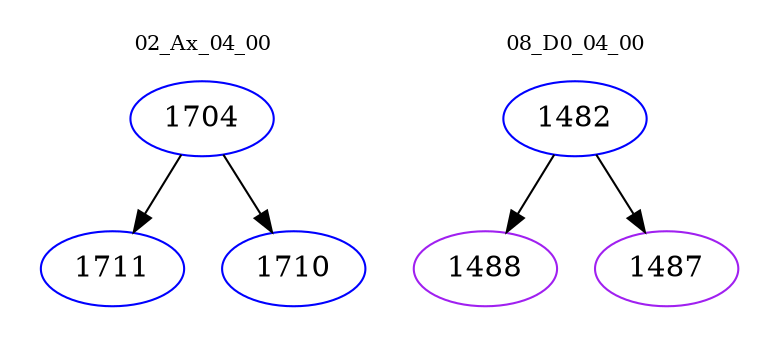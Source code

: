 digraph{
subgraph cluster_0 {
color = white
label = "02_Ax_04_00";
fontsize=10;
T0_1704 [label="1704", color="blue"]
T0_1704 -> T0_1711 [color="black"]
T0_1711 [label="1711", color="blue"]
T0_1704 -> T0_1710 [color="black"]
T0_1710 [label="1710", color="blue"]
}
subgraph cluster_1 {
color = white
label = "08_D0_04_00";
fontsize=10;
T1_1482 [label="1482", color="blue"]
T1_1482 -> T1_1488 [color="black"]
T1_1488 [label="1488", color="purple"]
T1_1482 -> T1_1487 [color="black"]
T1_1487 [label="1487", color="purple"]
}
}

